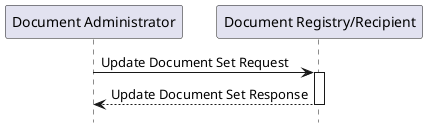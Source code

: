 @startuml
hide footbox

participant "Document Administrator" as ADM
participant "Document Registry/Recipient" as REG

ADM -> REG : Update Document Set Request
activate REG
REG --> ADM : Update Document Set Response
deactivate REG


@enduml